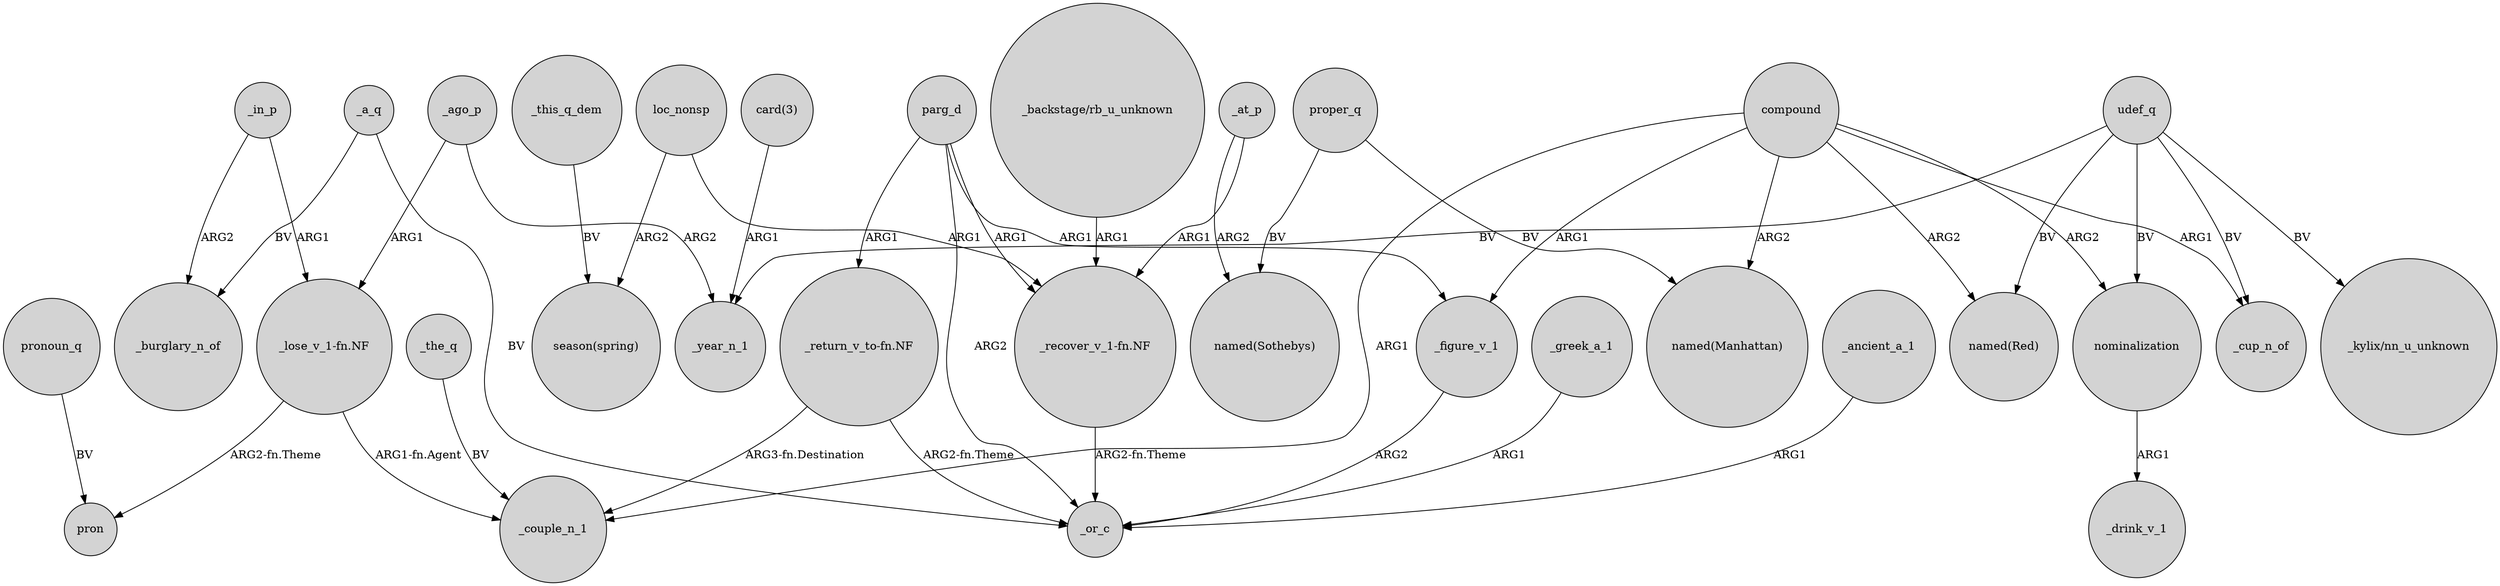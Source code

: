 digraph {
	node [shape=circle style=filled]
	compound -> _couple_n_1 [label=ARG1]
	_at_p -> "_recover_v_1-fn.NF" [label=ARG1]
	_in_p -> "_lose_v_1-fn.NF" [label=ARG1]
	nominalization -> _drink_v_1 [label=ARG1]
	"_recover_v_1-fn.NF" -> _or_c [label="ARG2-fn.Theme"]
	compound -> _figure_v_1 [label=ARG1]
	_at_p -> "named(Sothebys)" [label=ARG2]
	proper_q -> "named(Sothebys)" [label=BV]
	"_return_v_to-fn.NF" -> _or_c [label="ARG2-fn.Theme"]
	udef_q -> "_kylix/nn_u_unknown" [label=BV]
	_the_q -> _couple_n_1 [label=BV]
	"_return_v_to-fn.NF" -> _couple_n_1 [label="ARG3-fn.Destination"]
	parg_d -> "_return_v_to-fn.NF" [label=ARG1]
	loc_nonsp -> "season(spring)" [label=ARG2]
	_a_q -> _or_c [label=BV]
	compound -> nominalization [label=ARG2]
	_greek_a_1 -> _or_c [label=ARG1]
	proper_q -> "named(Manhattan)" [label=BV]
	parg_d -> _or_c [label=ARG2]
	compound -> "named(Manhattan)" [label=ARG2]
	"_lose_v_1-fn.NF" -> _couple_n_1 [label="ARG1-fn.Agent"]
	_figure_v_1 -> _or_c [label=ARG2]
	parg_d -> "_recover_v_1-fn.NF" [label=ARG1]
	_this_q_dem -> "season(spring)" [label=BV]
	udef_q -> _cup_n_of [label=BV]
	pronoun_q -> pron [label=BV]
	_ago_p -> _year_n_1 [label=ARG2]
	"_lose_v_1-fn.NF" -> pron [label="ARG2-fn.Theme"]
	udef_q -> "named(Red)" [label=BV]
	_a_q -> _burglary_n_of [label=BV]
	"card(3)" -> _year_n_1 [label=ARG1]
	udef_q -> nominalization [label=BV]
	compound -> "named(Red)" [label=ARG2]
	"_backstage/rb_u_unknown" -> "_recover_v_1-fn.NF" [label=ARG1]
	udef_q -> _year_n_1 [label=BV]
	_ago_p -> "_lose_v_1-fn.NF" [label=ARG1]
	compound -> _cup_n_of [label=ARG1]
	_ancient_a_1 -> _or_c [label=ARG1]
	parg_d -> _figure_v_1 [label=ARG1]
	loc_nonsp -> "_recover_v_1-fn.NF" [label=ARG1]
	_in_p -> _burglary_n_of [label=ARG2]
}
